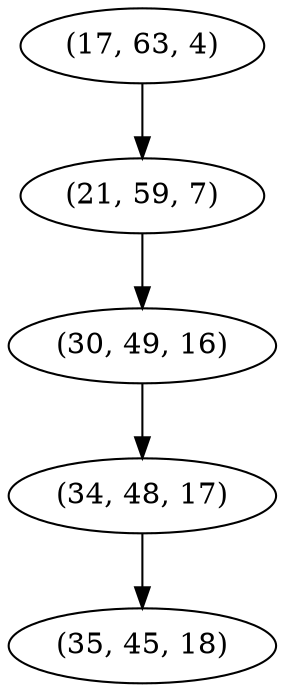 digraph tree {
    "(17, 63, 4)";
    "(21, 59, 7)";
    "(30, 49, 16)";
    "(34, 48, 17)";
    "(35, 45, 18)";
    "(17, 63, 4)" -> "(21, 59, 7)";
    "(21, 59, 7)" -> "(30, 49, 16)";
    "(30, 49, 16)" -> "(34, 48, 17)";
    "(34, 48, 17)" -> "(35, 45, 18)";
}
